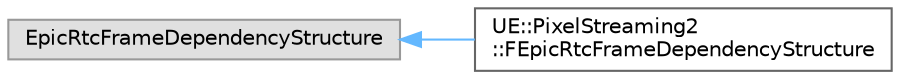 digraph "Graphical Class Hierarchy"
{
 // INTERACTIVE_SVG=YES
 // LATEX_PDF_SIZE
  bgcolor="transparent";
  edge [fontname=Helvetica,fontsize=10,labelfontname=Helvetica,labelfontsize=10];
  node [fontname=Helvetica,fontsize=10,shape=box,height=0.2,width=0.4];
  rankdir="LR";
  Node0 [id="Node000000",label="EpicRtcFrameDependencyStructure",height=0.2,width=0.4,color="grey60", fillcolor="#E0E0E0", style="filled",tooltip=" "];
  Node0 -> Node1 [id="edge2966_Node000000_Node000001",dir="back",color="steelblue1",style="solid",tooltip=" "];
  Node1 [id="Node000001",label="UE::PixelStreaming2\l::FEpicRtcFrameDependencyStructure",height=0.2,width=0.4,color="grey40", fillcolor="white", style="filled",URL="$d7/d1a/classUE_1_1PixelStreaming2_1_1FEpicRtcFrameDependencyStructure.html",tooltip=" "];
}
